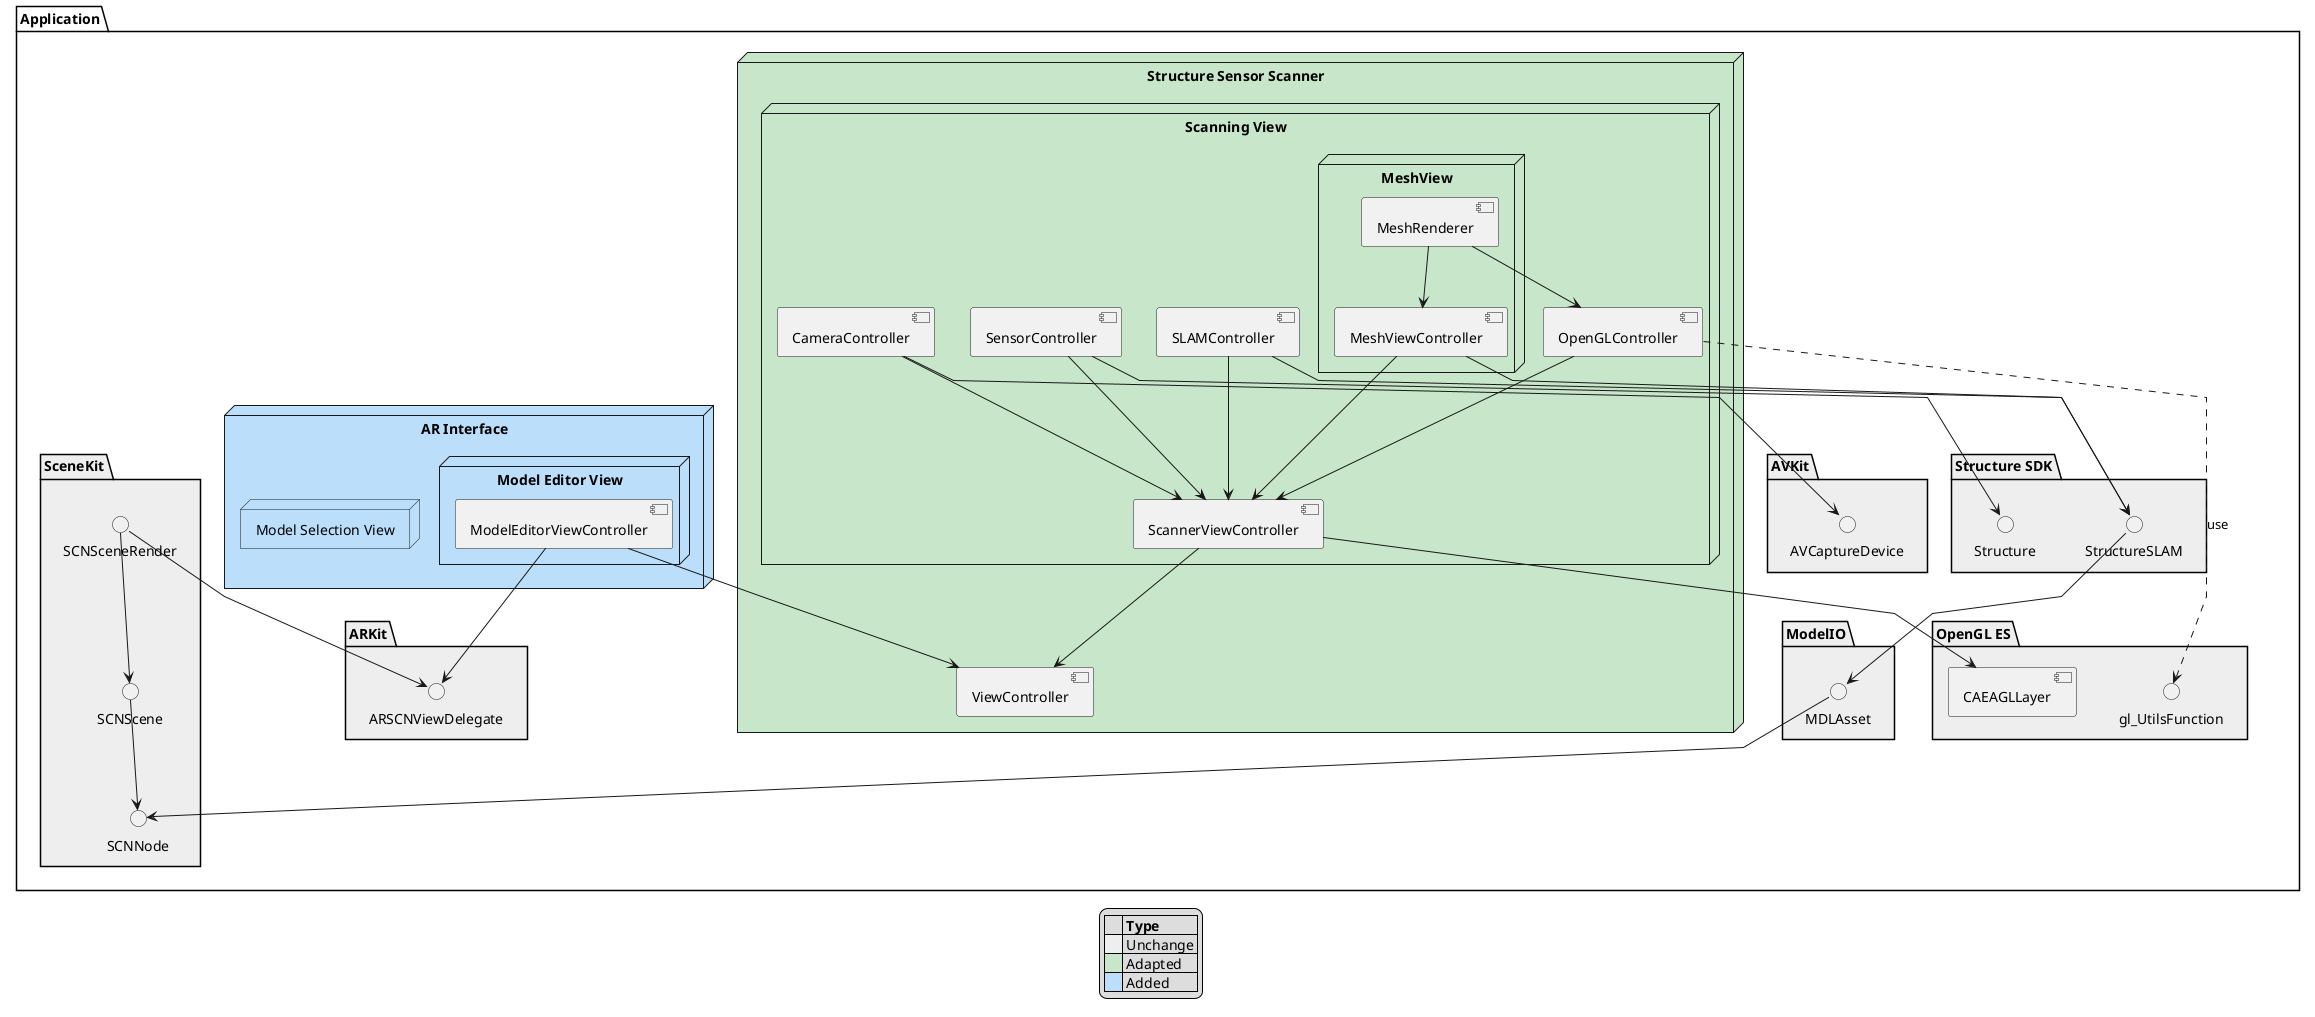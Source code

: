 @startuml
skinparam style strictuml
skinparam linetype polyline
skinparam PackagePadding 10
hide empty members

package Application {
    package "Structure SDK" as StructureSDK #EEEEEE{
        () Structure
        () StructureSLAM 
    }

    package "OpenGL ES" as OpenGL #EEEEEE{
        [CAEAGLLayer]
        () gl_UtilsFunction
    }

    node "Structure Sensor Scanner" as StructureSensorScanner #C8E6C9{
        [ViewController]
        node "Scanning View" {
            [CameraController] --> [ScannerViewController]
            [SLAMController] --> [ScannerViewController]
            [SensorController] --> [ScannerViewController]
            [OpenGLController] --> [ScannerViewController]
            node "MeshView" {
                [MeshRenderer] --> [MeshViewController]
            }
        } 
    }

    node "AR Interface" as ARInterface #BBDEFB{
        node "Model Editor View" as ModelEditorView {
            [ModelEditorViewController] 
        }

        node "Model Selection View" as ModelSelectionView #BBDEFB{
        }

        [ModelEditorViewController] --> [ViewController]
    }

    package ARKit #EEEEEE{
        () ARSCNViewDelegate
    }

    package SceneKit #EEEEEE{
        () SCNSceneRender --> () SCNScene
        SCNScene --> () SCNNode
    }

    package AVKit #EEEEEE{
        () AVCaptureDevice
    }

    package ModelIO #EEEEEE{
        () MDLAsset
    }
}



[SLAMController] --> StructureSLAM
[SensorController] --> Structure
[ScannerViewController] --> [CAEAGLLayer]
[OpenGLController] ..> gl_UtilsFunction : use
[ScannerViewController] --> [ViewController]
[MeshViewController] --> [ScannerViewController]
[MeshViewController] --> StructureSLAM
[CameraController] --> AVCaptureDevice
SCNSceneRender --> ARSCNViewDelegate
[ModelEditorViewController] --> ARSCNViewDelegate
[MeshRenderer] --> OpenGLController
MDLAsset --> SCNNode
StructureSLAM --> MDLAsset

legend
    |= |= Type |
    |<#EEEEEE>     | Unchange |
    |<#C8E6C9>     | Adapted |
    |<#BBDEFB>     | Added |
endlegend

@enduml


